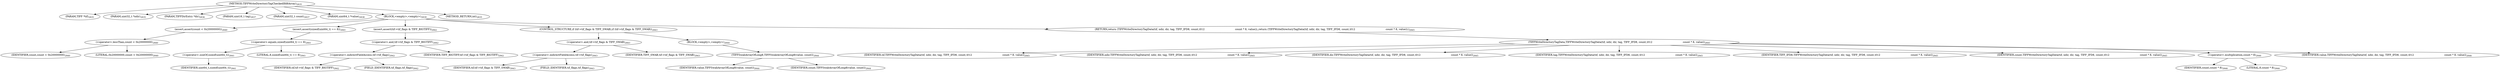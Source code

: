digraph "TIFFWriteDirectoryTagCheckedIfd8Array" {  
"71621" [label = <(METHOD,TIFFWriteDirectoryTagCheckedIfd8Array)<SUB>2835</SUB>> ]
"71622" [label = <(PARAM,TIFF *tif)<SUB>2835</SUB>> ]
"71623" [label = <(PARAM,uint32_t *ndir)<SUB>2835</SUB>> ]
"71624" [label = <(PARAM,TIFFDirEntry *dir)<SUB>2836</SUB>> ]
"71625" [label = <(PARAM,uint16_t tag)<SUB>2837</SUB>> ]
"71626" [label = <(PARAM,uint32_t count)<SUB>2837</SUB>> ]
"71627" [label = <(PARAM,uint64_t *value)<SUB>2838</SUB>> ]
"71628" [label = <(BLOCK,&lt;empty&gt;,&lt;empty&gt;)<SUB>2839</SUB>> ]
"71629" [label = <(assert,assert(count &lt; 0x20000000))<SUB>2840</SUB>> ]
"71630" [label = <(&lt;operator&gt;.lessThan,count &lt; 0x20000000)<SUB>2840</SUB>> ]
"71631" [label = <(IDENTIFIER,count,count &lt; 0x20000000)<SUB>2840</SUB>> ]
"71632" [label = <(LITERAL,0x20000000,count &lt; 0x20000000)<SUB>2840</SUB>> ]
"71633" [label = <(assert,assert(sizeof(uint64_t) == 8))<SUB>2841</SUB>> ]
"71634" [label = <(&lt;operator&gt;.equals,sizeof(uint64_t) == 8)<SUB>2841</SUB>> ]
"71635" [label = <(&lt;operator&gt;.sizeOf,sizeof(uint64_t))<SUB>2841</SUB>> ]
"71636" [label = <(IDENTIFIER,uint64_t,sizeof(uint64_t))<SUB>2841</SUB>> ]
"71637" [label = <(LITERAL,8,sizeof(uint64_t) == 8)<SUB>2841</SUB>> ]
"71638" [label = <(assert,assert(tif-&gt;tif_flags &amp; TIFF_BIGTIFF))<SUB>2842</SUB>> ]
"71639" [label = <(&lt;operator&gt;.and,tif-&gt;tif_flags &amp; TIFF_BIGTIFF)<SUB>2842</SUB>> ]
"71640" [label = <(&lt;operator&gt;.indirectFieldAccess,tif-&gt;tif_flags)<SUB>2842</SUB>> ]
"71641" [label = <(IDENTIFIER,tif,tif-&gt;tif_flags &amp; TIFF_BIGTIFF)<SUB>2842</SUB>> ]
"71642" [label = <(FIELD_IDENTIFIER,tif_flags,tif_flags)<SUB>2842</SUB>> ]
"71643" [label = <(IDENTIFIER,TIFF_BIGTIFF,tif-&gt;tif_flags &amp; TIFF_BIGTIFF)<SUB>2842</SUB>> ]
"71644" [label = <(CONTROL_STRUCTURE,if (tif-&gt;tif_flags &amp; TIFF_SWAB),if (tif-&gt;tif_flags &amp; TIFF_SWAB))<SUB>2843</SUB>> ]
"71645" [label = <(&lt;operator&gt;.and,tif-&gt;tif_flags &amp; TIFF_SWAB)<SUB>2843</SUB>> ]
"71646" [label = <(&lt;operator&gt;.indirectFieldAccess,tif-&gt;tif_flags)<SUB>2843</SUB>> ]
"71647" [label = <(IDENTIFIER,tif,tif-&gt;tif_flags &amp; TIFF_SWAB)<SUB>2843</SUB>> ]
"71648" [label = <(FIELD_IDENTIFIER,tif_flags,tif_flags)<SUB>2843</SUB>> ]
"71649" [label = <(IDENTIFIER,TIFF_SWAB,tif-&gt;tif_flags &amp; TIFF_SWAB)<SUB>2843</SUB>> ]
"71650" [label = <(BLOCK,&lt;empty&gt;,&lt;empty&gt;)<SUB>2844</SUB>> ]
"71651" [label = <(TIFFSwabArrayOfLong8,TIFFSwabArrayOfLong8(value, count))<SUB>2844</SUB>> ]
"71652" [label = <(IDENTIFIER,value,TIFFSwabArrayOfLong8(value, count))<SUB>2844</SUB>> ]
"71653" [label = <(IDENTIFIER,count,TIFFSwabArrayOfLong8(value, count))<SUB>2844</SUB>> ]
"71654" [label = <(RETURN,return (TIFFWriteDirectoryTagData(tif, ndir, dir, tag, TIFF_IFD8, count,\012                                      count * 8, value));,return (TIFFWriteDirectoryTagData(tif, ndir, dir, tag, TIFF_IFD8, count,\012                                      count * 8, value));)<SUB>2845</SUB>> ]
"71655" [label = <(TIFFWriteDirectoryTagData,TIFFWriteDirectoryTagData(tif, ndir, dir, tag, TIFF_IFD8, count,\012                                      count * 8, value))<SUB>2845</SUB>> ]
"71656" [label = <(IDENTIFIER,tif,TIFFWriteDirectoryTagData(tif, ndir, dir, tag, TIFF_IFD8, count,\012                                      count * 8, value))<SUB>2845</SUB>> ]
"71657" [label = <(IDENTIFIER,ndir,TIFFWriteDirectoryTagData(tif, ndir, dir, tag, TIFF_IFD8, count,\012                                      count * 8, value))<SUB>2845</SUB>> ]
"71658" [label = <(IDENTIFIER,dir,TIFFWriteDirectoryTagData(tif, ndir, dir, tag, TIFF_IFD8, count,\012                                      count * 8, value))<SUB>2845</SUB>> ]
"71659" [label = <(IDENTIFIER,tag,TIFFWriteDirectoryTagData(tif, ndir, dir, tag, TIFF_IFD8, count,\012                                      count * 8, value))<SUB>2845</SUB>> ]
"71660" [label = <(IDENTIFIER,TIFF_IFD8,TIFFWriteDirectoryTagData(tif, ndir, dir, tag, TIFF_IFD8, count,\012                                      count * 8, value))<SUB>2845</SUB>> ]
"71661" [label = <(IDENTIFIER,count,TIFFWriteDirectoryTagData(tif, ndir, dir, tag, TIFF_IFD8, count,\012                                      count * 8, value))<SUB>2845</SUB>> ]
"71662" [label = <(&lt;operator&gt;.multiplication,count * 8)<SUB>2846</SUB>> ]
"71663" [label = <(IDENTIFIER,count,count * 8)<SUB>2846</SUB>> ]
"71664" [label = <(LITERAL,8,count * 8)<SUB>2846</SUB>> ]
"71665" [label = <(IDENTIFIER,value,TIFFWriteDirectoryTagData(tif, ndir, dir, tag, TIFF_IFD8, count,\012                                      count * 8, value))<SUB>2846</SUB>> ]
"71666" [label = <(METHOD_RETURN,int)<SUB>2835</SUB>> ]
  "71621" -> "71622" 
  "71621" -> "71623" 
  "71621" -> "71624" 
  "71621" -> "71625" 
  "71621" -> "71626" 
  "71621" -> "71627" 
  "71621" -> "71628" 
  "71621" -> "71666" 
  "71628" -> "71629" 
  "71628" -> "71633" 
  "71628" -> "71638" 
  "71628" -> "71644" 
  "71628" -> "71654" 
  "71629" -> "71630" 
  "71630" -> "71631" 
  "71630" -> "71632" 
  "71633" -> "71634" 
  "71634" -> "71635" 
  "71634" -> "71637" 
  "71635" -> "71636" 
  "71638" -> "71639" 
  "71639" -> "71640" 
  "71639" -> "71643" 
  "71640" -> "71641" 
  "71640" -> "71642" 
  "71644" -> "71645" 
  "71644" -> "71650" 
  "71645" -> "71646" 
  "71645" -> "71649" 
  "71646" -> "71647" 
  "71646" -> "71648" 
  "71650" -> "71651" 
  "71651" -> "71652" 
  "71651" -> "71653" 
  "71654" -> "71655" 
  "71655" -> "71656" 
  "71655" -> "71657" 
  "71655" -> "71658" 
  "71655" -> "71659" 
  "71655" -> "71660" 
  "71655" -> "71661" 
  "71655" -> "71662" 
  "71655" -> "71665" 
  "71662" -> "71663" 
  "71662" -> "71664" 
}
